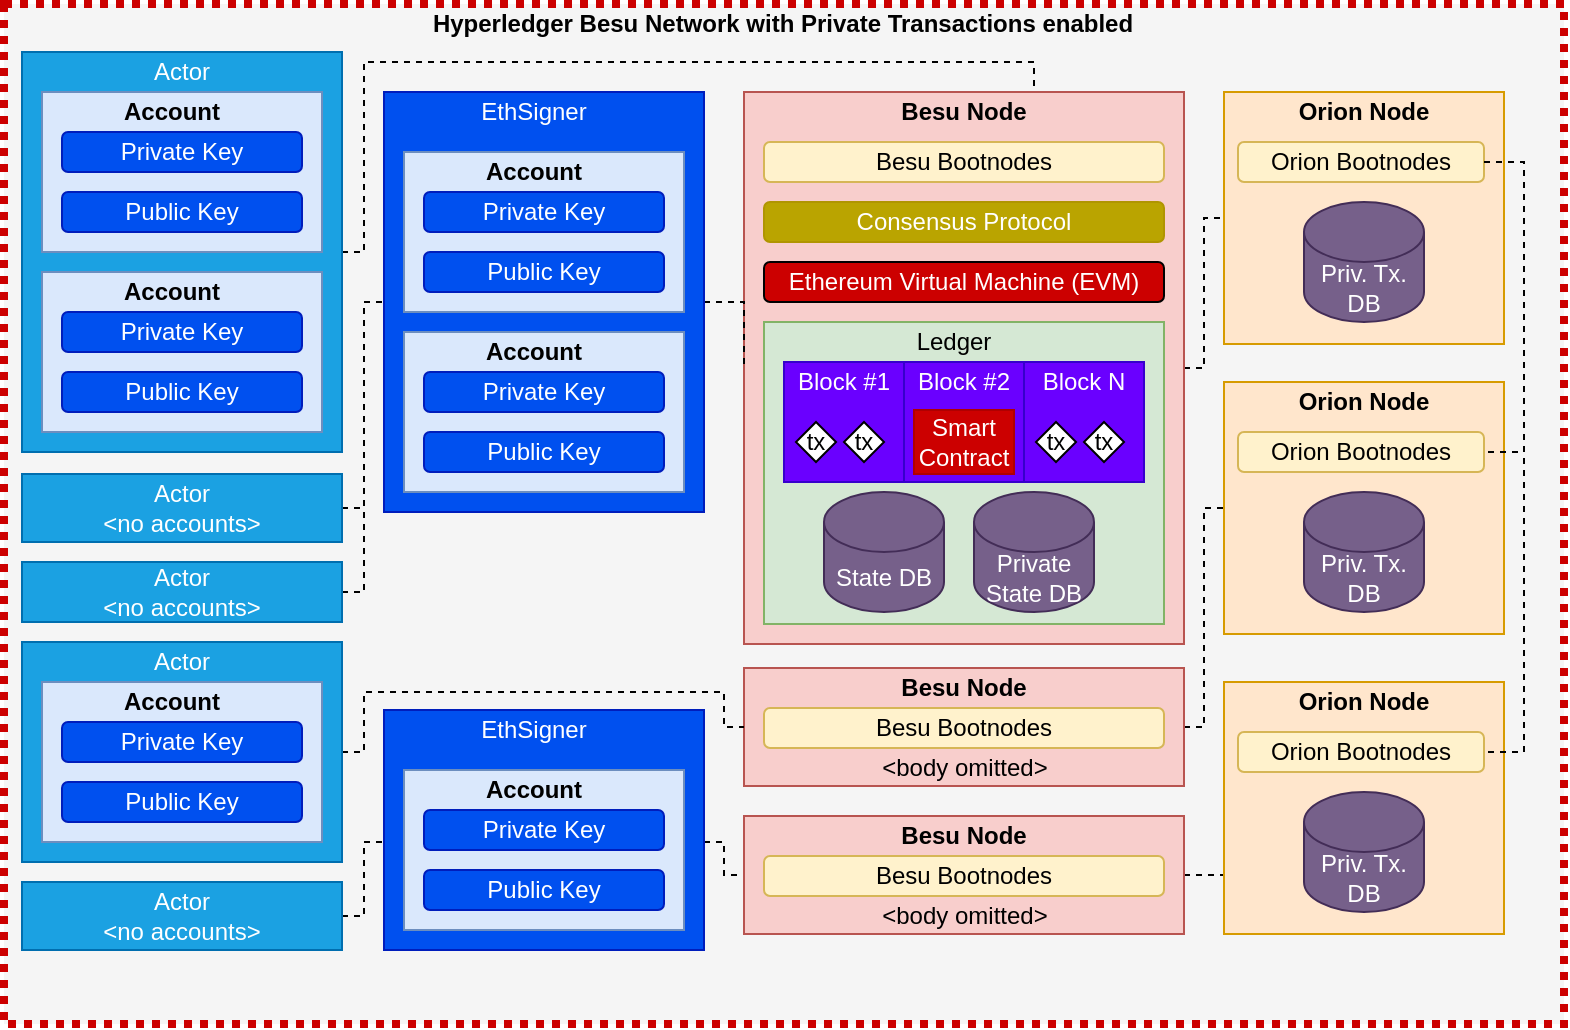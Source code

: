 <mxfile version="14.5.8" type="device"><diagram id="1iIsHDC1n6cO9d9OJF4M" name="Page-1"><mxGraphModel dx="2062" dy="1052" grid="1" gridSize="10" guides="1" tooltips="1" connect="1" arrows="1" fold="1" page="1" pageScale="1" pageWidth="827" pageHeight="1169" math="0" shadow="0"><root><mxCell id="0"/><mxCell id="1" parent="0"/><mxCell id="bM6vHpv_QqAbAmy8Z_Vk-1" value="" style="rounded=0;whiteSpace=wrap;html=1;dashed=1;strokeWidth=4;dashPattern=1 1;fillColor=#f5f5f5;fontColor=#333333;strokeColor=#CC0000;" parent="1" vertex="1"><mxGeometry x="10" y="10" width="780" height="510" as="geometry"/></mxCell><mxCell id="tVMpxcpbnc66N_e7Vq-O-52" style="edgeStyle=orthogonalEdgeStyle;rounded=0;orthogonalLoop=1;jettySize=auto;html=1;exitX=1;exitY=0.5;exitDx=0;exitDy=0;entryX=0.5;entryY=0;entryDx=0;entryDy=0;dashed=1;endArrow=none;endFill=0;fontColor=#FFFFFF;" parent="1" source="tVMpxcpbnc66N_e7Vq-O-42" target="tVMpxcpbnc66N_e7Vq-O-3" edge="1"><mxGeometry relative="1" as="geometry"><Array as="points"><mxPoint x="190" y="134"/><mxPoint x="190" y="39"/><mxPoint x="525" y="39"/></Array></mxGeometry></mxCell><mxCell id="tVMpxcpbnc66N_e7Vq-O-42" value="" style="rounded=0;whiteSpace=wrap;html=1;fillColor=#1ba1e2;fontColor=#ffffff;strokeColor=#006EAF;" parent="1" vertex="1"><mxGeometry x="19" y="34" width="160" height="200" as="geometry"/></mxCell><mxCell id="3U4x7kNL2ZgQVmP4I1iR-16" style="edgeStyle=orthogonalEdgeStyle;rounded=0;orthogonalLoop=1;jettySize=auto;html=1;exitX=1;exitY=0.5;exitDx=0;exitDy=0;entryX=0;entryY=0.5;entryDx=0;entryDy=0;dashed=1;endArrow=none;endFill=0;" edge="1" parent="1" source="tVMpxcpbnc66N_e7Vq-O-2" target="3U4x7kNL2ZgQVmP4I1iR-2"><mxGeometry relative="1" as="geometry"><Array as="points"><mxPoint x="610" y="192"/><mxPoint x="610" y="117"/></Array></mxGeometry></mxCell><mxCell id="tVMpxcpbnc66N_e7Vq-O-2" value="" style="rounded=0;whiteSpace=wrap;html=1;fillColor=#f8cecc;strokeColor=#b85450;" parent="1" vertex="1"><mxGeometry x="380" y="54" width="220" height="276" as="geometry"/></mxCell><mxCell id="lpmExCL0M7urMwo887Dc-1" value="" style="rounded=0;whiteSpace=wrap;html=1;fillColor=#d5e8d4;strokeColor=#82b366;" parent="1" vertex="1"><mxGeometry x="390" y="169" width="200" height="151" as="geometry"/></mxCell><mxCell id="lpmExCL0M7urMwo887Dc-2" value="Ledger" style="text;html=1;strokeColor=none;fillColor=none;align=center;verticalAlign=middle;whiteSpace=wrap;rounded=0;" parent="1" vertex="1"><mxGeometry x="390" y="169" width="190" height="20" as="geometry"/></mxCell><mxCell id="lpmExCL0M7urMwo887Dc-3" value="" style="rounded=0;whiteSpace=wrap;html=1;fillColor=#6a00ff;strokeColor=#3700CC;fontColor=#ffffff;" parent="1" vertex="1"><mxGeometry x="400" y="189" width="60" height="60" as="geometry"/></mxCell><mxCell id="lpmExCL0M7urMwo887Dc-4" value="Block #1" style="text;html=1;strokeColor=none;fillColor=none;align=center;verticalAlign=middle;whiteSpace=wrap;rounded=0;fontColor=#FFFFFF;" parent="1" vertex="1"><mxGeometry x="400" y="189" width="60" height="20" as="geometry"/></mxCell><mxCell id="lpmExCL0M7urMwo887Dc-5" value="tx" style="rhombus;whiteSpace=wrap;html=1;" parent="1" vertex="1"><mxGeometry x="406" y="219" width="20" height="20" as="geometry"/></mxCell><mxCell id="lpmExCL0M7urMwo887Dc-6" value="tx" style="rhombus;whiteSpace=wrap;html=1;" parent="1" vertex="1"><mxGeometry x="430" y="219" width="20" height="20" as="geometry"/></mxCell><mxCell id="lpmExCL0M7urMwo887Dc-7" value="" style="rounded=0;whiteSpace=wrap;html=1;fillColor=#6a00ff;strokeColor=#3700CC;fontColor=#ffffff;" parent="1" vertex="1"><mxGeometry x="460" y="189" width="60" height="60" as="geometry"/></mxCell><mxCell id="lpmExCL0M7urMwo887Dc-8" value="Block #2" style="text;html=1;strokeColor=none;fillColor=none;align=center;verticalAlign=middle;whiteSpace=wrap;rounded=0;fontColor=#FFFFFF;" parent="1" vertex="1"><mxGeometry x="460" y="189" width="60" height="20" as="geometry"/></mxCell><mxCell id="lpmExCL0M7urMwo887Dc-11" value="" style="rounded=0;whiteSpace=wrap;html=1;fillColor=#6a00ff;strokeColor=#3700CC;fontColor=#ffffff;" parent="1" vertex="1"><mxGeometry x="520" y="189" width="60" height="60" as="geometry"/></mxCell><mxCell id="lpmExCL0M7urMwo887Dc-12" value="Block N" style="text;html=1;strokeColor=none;fillColor=none;align=center;verticalAlign=middle;whiteSpace=wrap;rounded=0;fontColor=#FFFFFF;" parent="1" vertex="1"><mxGeometry x="520" y="189" width="60" height="20" as="geometry"/></mxCell><mxCell id="lpmExCL0M7urMwo887Dc-13" value="tx" style="rhombus;whiteSpace=wrap;html=1;" parent="1" vertex="1"><mxGeometry x="526" y="219" width="20" height="20" as="geometry"/></mxCell><mxCell id="lpmExCL0M7urMwo887Dc-14" value="tx" style="rhombus;whiteSpace=wrap;html=1;" parent="1" vertex="1"><mxGeometry x="550" y="219" width="20" height="20" as="geometry"/></mxCell><mxCell id="lpmExCL0M7urMwo887Dc-16" value="State DB" style="shape=cylinder3;whiteSpace=wrap;html=1;boundedLbl=1;backgroundOutline=1;size=15;fillColor=#76608a;strokeColor=#432D57;fontColor=#ffffff;" parent="1" vertex="1"><mxGeometry x="420" y="254" width="60" height="60" as="geometry"/></mxCell><mxCell id="tVMpxcpbnc66N_e7Vq-O-1" value="Smart Contract" style="rounded=0;whiteSpace=wrap;html=1;fontColor=#ffffff;fillColor=#CC0000;strokeColor=#B00000;" parent="1" vertex="1"><mxGeometry x="465" y="213" width="50" height="32" as="geometry"/></mxCell><mxCell id="tVMpxcpbnc66N_e7Vq-O-3" value="Besu Node" style="text;html=1;strokeColor=none;fillColor=none;align=center;verticalAlign=middle;whiteSpace=wrap;rounded=0;fontStyle=1" parent="1" vertex="1"><mxGeometry x="390" y="54" width="200" height="20" as="geometry"/></mxCell><mxCell id="tVMpxcpbnc66N_e7Vq-O-29" style="edgeStyle=orthogonalEdgeStyle;rounded=0;orthogonalLoop=1;jettySize=auto;html=1;exitX=1;exitY=0.5;exitDx=0;exitDy=0;entryX=0;entryY=0.5;entryDx=0;entryDy=0;fontColor=#FFFFFF;dashed=1;endArrow=none;endFill=0;" parent="1" source="tVMpxcpbnc66N_e7Vq-O-11" target="tVMpxcpbnc66N_e7Vq-O-2" edge="1"><mxGeometry relative="1" as="geometry"/></mxCell><mxCell id="tVMpxcpbnc66N_e7Vq-O-11" value="" style="rounded=0;whiteSpace=wrap;html=1;fillColor=#0050ef;strokeColor=#001DBC;fontColor=#ffffff;" parent="1" vertex="1"><mxGeometry x="200" y="54" width="160" height="210" as="geometry"/></mxCell><mxCell id="tVMpxcpbnc66N_e7Vq-O-12" value="Ethereum Virtual Machine (EVM)" style="rounded=1;whiteSpace=wrap;html=1;fillColor=#CC0000;fontColor=#FFFFFF;" parent="1" vertex="1"><mxGeometry x="390" y="139" width="200" height="20" as="geometry"/></mxCell><mxCell id="tVMpxcpbnc66N_e7Vq-O-13" value="Consensus Protocol" style="rounded=1;whiteSpace=wrap;html=1;strokeColor=#B09500;fontColor=#ffffff;fillColor=#BAA400;" parent="1" vertex="1"><mxGeometry x="390" y="109" width="200" height="20" as="geometry"/></mxCell><mxCell id="tVMpxcpbnc66N_e7Vq-O-35" style="edgeStyle=orthogonalEdgeStyle;rounded=0;orthogonalLoop=1;jettySize=auto;html=1;exitX=1;exitY=0.5;exitDx=0;exitDy=0;entryX=0;entryY=0.5;entryDx=0;entryDy=0;dashed=1;endArrow=none;endFill=0;fontColor=#FFFFFF;" parent="1" source="tVMpxcpbnc66N_e7Vq-O-19" target="tVMpxcpbnc66N_e7Vq-O-11" edge="1"><mxGeometry relative="1" as="geometry"><Array as="points"><mxPoint x="190" y="262"/><mxPoint x="190" y="159"/></Array></mxGeometry></mxCell><mxCell id="tVMpxcpbnc66N_e7Vq-O-19" value="Actor&lt;br&gt;&amp;lt;no accounts&amp;gt;" style="rounded=0;whiteSpace=wrap;html=1;fillColor=#1ba1e2;strokeColor=#006EAF;fontColor=#ffffff;" parent="1" vertex="1"><mxGeometry x="19" y="245" width="160" height="34" as="geometry"/></mxCell><mxCell id="tVMpxcpbnc66N_e7Vq-O-20" value="" style="rounded=0;whiteSpace=wrap;html=1;fillColor=#dae8fc;strokeColor=#6c8ebf;" parent="1" vertex="1"><mxGeometry x="210" y="174" width="140" height="80" as="geometry"/></mxCell><mxCell id="tVMpxcpbnc66N_e7Vq-O-21" value="Public Key" style="rounded=1;whiteSpace=wrap;html=1;fillColor=#0050ef;strokeColor=#001DBC;fontColor=#ffffff;" parent="1" vertex="1"><mxGeometry x="220" y="224" width="120" height="20" as="geometry"/></mxCell><mxCell id="tVMpxcpbnc66N_e7Vq-O-22" value="Private Key" style="rounded=1;whiteSpace=wrap;html=1;fillColor=#0050ef;strokeColor=#001DBC;fontColor=#ffffff;" parent="1" vertex="1"><mxGeometry x="220" y="194" width="120" height="20" as="geometry"/></mxCell><mxCell id="tVMpxcpbnc66N_e7Vq-O-23" value="Account" style="text;html=1;strokeColor=none;fillColor=none;align=center;verticalAlign=middle;whiteSpace=wrap;rounded=0;fontStyle=1" parent="1" vertex="1"><mxGeometry x="210" y="174" width="130" height="20" as="geometry"/></mxCell><mxCell id="tVMpxcpbnc66N_e7Vq-O-24" value="" style="rounded=0;whiteSpace=wrap;html=1;fillColor=#dae8fc;strokeColor=#6c8ebf;" parent="1" vertex="1"><mxGeometry x="210" y="84" width="140" height="80" as="geometry"/></mxCell><mxCell id="tVMpxcpbnc66N_e7Vq-O-25" value="Public Key" style="rounded=1;whiteSpace=wrap;html=1;fillColor=#0050ef;strokeColor=#001DBC;fontColor=#ffffff;" parent="1" vertex="1"><mxGeometry x="220" y="134" width="120" height="20" as="geometry"/></mxCell><mxCell id="tVMpxcpbnc66N_e7Vq-O-26" value="Private Key" style="rounded=1;whiteSpace=wrap;html=1;fillColor=#0050ef;strokeColor=#001DBC;fontColor=#ffffff;" parent="1" vertex="1"><mxGeometry x="220" y="104" width="120" height="20" as="geometry"/></mxCell><mxCell id="tVMpxcpbnc66N_e7Vq-O-27" value="Account" style="text;html=1;strokeColor=none;fillColor=none;align=center;verticalAlign=middle;whiteSpace=wrap;rounded=0;fontStyle=1" parent="1" vertex="1"><mxGeometry x="210" y="84" width="130" height="20" as="geometry"/></mxCell><mxCell id="tVMpxcpbnc66N_e7Vq-O-28" value="&lt;font&gt;EthSigner&lt;/font&gt;" style="text;html=1;align=center;verticalAlign=middle;whiteSpace=wrap;rounded=0;fontColor=#FFFFFF;" parent="1" vertex="1"><mxGeometry x="200" y="54" width="150" height="20" as="geometry"/></mxCell><mxCell id="tVMpxcpbnc66N_e7Vq-O-50" style="edgeStyle=orthogonalEdgeStyle;rounded=0;orthogonalLoop=1;jettySize=auto;html=1;exitX=1;exitY=0.5;exitDx=0;exitDy=0;dashed=1;endArrow=none;endFill=0;fontColor=#FFFFFF;entryX=0;entryY=0.5;entryDx=0;entryDy=0;" parent="1" source="tVMpxcpbnc66N_e7Vq-O-31" target="tVMpxcpbnc66N_e7Vq-O-11" edge="1"><mxGeometry relative="1" as="geometry"><mxPoint x="209" y="285" as="targetPoint"/><Array as="points"><mxPoint x="190" y="304"/><mxPoint x="190" y="159"/></Array></mxGeometry></mxCell><mxCell id="tVMpxcpbnc66N_e7Vq-O-31" value="Actor&lt;br&gt;&amp;lt;no accounts&amp;gt;" style="rounded=0;whiteSpace=wrap;html=1;fillColor=#1ba1e2;strokeColor=#006EAF;fontColor=#ffffff;" parent="1" vertex="1"><mxGeometry x="19" y="289" width="160" height="30" as="geometry"/></mxCell><mxCell id="tVMpxcpbnc66N_e7Vq-O-38" value="" style="rounded=0;whiteSpace=wrap;html=1;fillColor=#dae8fc;strokeColor=#6c8ebf;" parent="1" vertex="1"><mxGeometry x="29" y="54" width="140" height="80" as="geometry"/></mxCell><mxCell id="tVMpxcpbnc66N_e7Vq-O-39" value="Public Key" style="rounded=1;whiteSpace=wrap;html=1;fillColor=#0050ef;strokeColor=#001DBC;fontColor=#ffffff;" parent="1" vertex="1"><mxGeometry x="39" y="104" width="120" height="20" as="geometry"/></mxCell><mxCell id="tVMpxcpbnc66N_e7Vq-O-40" value="Private Key" style="rounded=1;whiteSpace=wrap;html=1;fillColor=#0050ef;strokeColor=#001DBC;fontColor=#ffffff;" parent="1" vertex="1"><mxGeometry x="39" y="74" width="120" height="20" as="geometry"/></mxCell><mxCell id="tVMpxcpbnc66N_e7Vq-O-41" value="Account" style="text;html=1;strokeColor=none;fillColor=none;align=center;verticalAlign=middle;whiteSpace=wrap;rounded=0;fontStyle=1" parent="1" vertex="1"><mxGeometry x="29" y="54" width="130" height="20" as="geometry"/></mxCell><mxCell id="tVMpxcpbnc66N_e7Vq-O-43" value="Actor" style="text;html=1;strokeColor=none;fillColor=none;align=center;verticalAlign=middle;whiteSpace=wrap;rounded=0;fontColor=#FFFFFF;" parent="1" vertex="1"><mxGeometry x="19" y="34" width="160" height="20" as="geometry"/></mxCell><mxCell id="tVMpxcpbnc66N_e7Vq-O-44" value="" style="rounded=0;whiteSpace=wrap;html=1;fillColor=#dae8fc;strokeColor=#6c8ebf;" parent="1" vertex="1"><mxGeometry x="29" y="144" width="140" height="80" as="geometry"/></mxCell><mxCell id="tVMpxcpbnc66N_e7Vq-O-45" value="Public Key" style="rounded=1;whiteSpace=wrap;html=1;fillColor=#0050ef;strokeColor=#001DBC;fontColor=#ffffff;" parent="1" vertex="1"><mxGeometry x="39" y="194" width="120" height="20" as="geometry"/></mxCell><mxCell id="tVMpxcpbnc66N_e7Vq-O-46" value="Private Key" style="rounded=1;whiteSpace=wrap;html=1;fillColor=#0050ef;strokeColor=#001DBC;fontColor=#ffffff;" parent="1" vertex="1"><mxGeometry x="39" y="164" width="120" height="20" as="geometry"/></mxCell><mxCell id="tVMpxcpbnc66N_e7Vq-O-47" value="Account" style="text;html=1;strokeColor=none;fillColor=none;align=center;verticalAlign=middle;whiteSpace=wrap;rounded=0;fontStyle=1" parent="1" vertex="1"><mxGeometry x="29" y="144" width="130" height="20" as="geometry"/></mxCell><mxCell id="tVMpxcpbnc66N_e7Vq-O-71" value="Besu Bootnodes" style="rounded=1;whiteSpace=wrap;html=1;fillColor=#fff2cc;strokeColor=#d6b656;" parent="1" vertex="1"><mxGeometry x="390" y="79" width="200" height="20" as="geometry"/></mxCell><mxCell id="3U4x7kNL2ZgQVmP4I1iR-15" style="edgeStyle=orthogonalEdgeStyle;rounded=0;orthogonalLoop=1;jettySize=auto;html=1;exitX=1;exitY=0.5;exitDx=0;exitDy=0;entryX=0;entryY=0.5;entryDx=0;entryDy=0;dashed=1;endArrow=none;endFill=0;" edge="1" parent="1" source="tVMpxcpbnc66N_e7Vq-O-72" target="3U4x7kNL2ZgQVmP4I1iR-6"><mxGeometry relative="1" as="geometry"><Array as="points"><mxPoint x="610" y="372"/><mxPoint x="610" y="262"/></Array></mxGeometry></mxCell><mxCell id="tVMpxcpbnc66N_e7Vq-O-72" value="" style="rounded=0;whiteSpace=wrap;html=1;fillColor=#f8cecc;strokeColor=#b85450;" parent="1" vertex="1"><mxGeometry x="380" y="342" width="220" height="59" as="geometry"/></mxCell><mxCell id="tVMpxcpbnc66N_e7Vq-O-87" value="Besu Node" style="text;html=1;strokeColor=none;fillColor=none;align=center;verticalAlign=middle;whiteSpace=wrap;rounded=0;fontStyle=1" parent="1" vertex="1"><mxGeometry x="390" y="342" width="200" height="20" as="geometry"/></mxCell><mxCell id="tVMpxcpbnc66N_e7Vq-O-112" style="edgeStyle=orthogonalEdgeStyle;rounded=0;orthogonalLoop=1;jettySize=auto;html=1;exitX=1;exitY=0.5;exitDx=0;exitDy=0;entryX=0;entryY=0.5;entryDx=0;entryDy=0;dashed=1;endArrow=none;endFill=0;fontColor=#FFFFFF;" parent="1" source="tVMpxcpbnc66N_e7Vq-O-102" target="tVMpxcpbnc66N_e7Vq-O-72" edge="1"><mxGeometry relative="1" as="geometry"><Array as="points"><mxPoint x="190" y="384"/><mxPoint x="190" y="354"/><mxPoint x="370" y="354"/><mxPoint x="370" y="372"/></Array></mxGeometry></mxCell><mxCell id="tVMpxcpbnc66N_e7Vq-O-102" value="" style="rounded=0;whiteSpace=wrap;html=1;fillColor=#1ba1e2;fontColor=#ffffff;strokeColor=#006EAF;" parent="1" vertex="1"><mxGeometry x="19" y="329" width="160" height="110" as="geometry"/></mxCell><mxCell id="tVMpxcpbnc66N_e7Vq-O-103" value="" style="rounded=0;whiteSpace=wrap;html=1;fillColor=#dae8fc;strokeColor=#6c8ebf;" parent="1" vertex="1"><mxGeometry x="29" y="349" width="140" height="80" as="geometry"/></mxCell><mxCell id="tVMpxcpbnc66N_e7Vq-O-104" value="Public Key" style="rounded=1;whiteSpace=wrap;html=1;fillColor=#0050ef;strokeColor=#001DBC;fontColor=#ffffff;" parent="1" vertex="1"><mxGeometry x="39" y="399" width="120" height="20" as="geometry"/></mxCell><mxCell id="tVMpxcpbnc66N_e7Vq-O-105" value="Private Key" style="rounded=1;whiteSpace=wrap;html=1;fillColor=#0050ef;strokeColor=#001DBC;fontColor=#ffffff;" parent="1" vertex="1"><mxGeometry x="39" y="369" width="120" height="20" as="geometry"/></mxCell><mxCell id="tVMpxcpbnc66N_e7Vq-O-106" value="Account" style="text;html=1;strokeColor=none;fillColor=none;align=center;verticalAlign=middle;whiteSpace=wrap;rounded=0;fontStyle=1" parent="1" vertex="1"><mxGeometry x="29" y="349" width="130" height="20" as="geometry"/></mxCell><mxCell id="tVMpxcpbnc66N_e7Vq-O-107" value="Actor" style="text;html=1;strokeColor=none;fillColor=none;align=center;verticalAlign=middle;whiteSpace=wrap;rounded=0;fontColor=#FFFFFF;" parent="1" vertex="1"><mxGeometry x="19" y="329" width="160" height="20" as="geometry"/></mxCell><mxCell id="tVMpxcpbnc66N_e7Vq-O-124" style="edgeStyle=orthogonalEdgeStyle;rounded=0;orthogonalLoop=1;jettySize=auto;html=1;exitX=1;exitY=0.5;exitDx=0;exitDy=0;entryX=0;entryY=0.5;entryDx=0;entryDy=0;dashed=1;endArrow=none;endFill=0;fontColor=#FFFFFF;" parent="1" source="tVMpxcpbnc66N_e7Vq-O-113" target="tVMpxcpbnc66N_e7Vq-O-114" edge="1"><mxGeometry relative="1" as="geometry"><Array as="points"><mxPoint x="190" y="466"/><mxPoint x="190" y="429"/></Array></mxGeometry></mxCell><mxCell id="tVMpxcpbnc66N_e7Vq-O-113" value="Actor&lt;br&gt;&amp;lt;no accounts&amp;gt;" style="rounded=0;whiteSpace=wrap;html=1;fillColor=#1ba1e2;strokeColor=#006EAF;fontColor=#ffffff;" parent="1" vertex="1"><mxGeometry x="19" y="449" width="160" height="34" as="geometry"/></mxCell><mxCell id="tVMpxcpbnc66N_e7Vq-O-125" style="edgeStyle=orthogonalEdgeStyle;rounded=0;orthogonalLoop=1;jettySize=auto;html=1;exitX=1;exitY=0.5;exitDx=0;exitDy=0;entryX=0;entryY=0.5;entryDx=0;entryDy=0;dashed=1;endArrow=none;endFill=0;fontColor=#FFFFFF;" parent="1" source="tVMpxcpbnc66N_e7Vq-O-114" target="tVMpxcpbnc66N_e7Vq-O-128" edge="1"><mxGeometry relative="1" as="geometry"><mxPoint x="428.5" y="366" as="targetPoint"/><Array as="points"><mxPoint x="370" y="429"/><mxPoint x="370" y="446"/></Array></mxGeometry></mxCell><mxCell id="tVMpxcpbnc66N_e7Vq-O-114" value="" style="rounded=0;whiteSpace=wrap;html=1;fillColor=#0050ef;strokeColor=#001DBC;fontColor=#ffffff;" parent="1" vertex="1"><mxGeometry x="200" y="363" width="160" height="120" as="geometry"/></mxCell><mxCell id="tVMpxcpbnc66N_e7Vq-O-119" value="" style="rounded=0;whiteSpace=wrap;html=1;fillColor=#dae8fc;strokeColor=#6c8ebf;" parent="1" vertex="1"><mxGeometry x="210" y="393" width="140" height="80" as="geometry"/></mxCell><mxCell id="tVMpxcpbnc66N_e7Vq-O-120" value="Public Key" style="rounded=1;whiteSpace=wrap;html=1;fillColor=#0050ef;strokeColor=#001DBC;fontColor=#ffffff;" parent="1" vertex="1"><mxGeometry x="220" y="443" width="120" height="20" as="geometry"/></mxCell><mxCell id="tVMpxcpbnc66N_e7Vq-O-121" value="Private Key" style="rounded=1;whiteSpace=wrap;html=1;fillColor=#0050ef;strokeColor=#001DBC;fontColor=#ffffff;" parent="1" vertex="1"><mxGeometry x="220" y="413" width="120" height="20" as="geometry"/></mxCell><mxCell id="tVMpxcpbnc66N_e7Vq-O-122" value="Account" style="text;html=1;strokeColor=none;fillColor=none;align=center;verticalAlign=middle;whiteSpace=wrap;rounded=0;fontStyle=1" parent="1" vertex="1"><mxGeometry x="210" y="393" width="130" height="20" as="geometry"/></mxCell><mxCell id="tVMpxcpbnc66N_e7Vq-O-123" value="&lt;font&gt;EthSigner&lt;/font&gt;" style="text;html=1;align=center;verticalAlign=middle;whiteSpace=wrap;rounded=0;fontColor=#FFFFFF;" parent="1" vertex="1"><mxGeometry x="200" y="363" width="150" height="20" as="geometry"/></mxCell><mxCell id="tVMpxcpbnc66N_e7Vq-O-126" value="Besu Bootnodes" style="rounded=1;whiteSpace=wrap;html=1;fillColor=#fff2cc;strokeColor=#d6b656;" parent="1" vertex="1"><mxGeometry x="390" y="362" width="200" height="20" as="geometry"/></mxCell><mxCell id="tVMpxcpbnc66N_e7Vq-O-127" value="&lt;span style=&quot;font-weight: normal&quot;&gt;&amp;lt;body omitted&amp;gt;&lt;/span&gt;" style="text;html=1;strokeColor=none;fillColor=none;align=center;verticalAlign=middle;whiteSpace=wrap;rounded=0;fontStyle=1" parent="1" vertex="1"><mxGeometry x="389.5" y="382" width="200.5" height="20" as="geometry"/></mxCell><mxCell id="3U4x7kNL2ZgQVmP4I1iR-14" style="edgeStyle=orthogonalEdgeStyle;rounded=0;orthogonalLoop=1;jettySize=auto;html=1;exitX=1;exitY=0.5;exitDx=0;exitDy=0;entryX=0;entryY=0.75;entryDx=0;entryDy=0;dashed=1;endArrow=none;endFill=0;" edge="1" parent="1" source="tVMpxcpbnc66N_e7Vq-O-128" target="3U4x7kNL2ZgQVmP4I1iR-10"><mxGeometry relative="1" as="geometry"/></mxCell><mxCell id="tVMpxcpbnc66N_e7Vq-O-128" value="" style="rounded=0;whiteSpace=wrap;html=1;fillColor=#f8cecc;strokeColor=#b85450;" parent="1" vertex="1"><mxGeometry x="380" y="416" width="220" height="59" as="geometry"/></mxCell><mxCell id="tVMpxcpbnc66N_e7Vq-O-129" value="Besu Node" style="text;html=1;strokeColor=none;fillColor=none;align=center;verticalAlign=middle;whiteSpace=wrap;rounded=0;fontStyle=1" parent="1" vertex="1"><mxGeometry x="390" y="416" width="200" height="20" as="geometry"/></mxCell><mxCell id="tVMpxcpbnc66N_e7Vq-O-130" value="Besu Bootnodes" style="rounded=1;whiteSpace=wrap;html=1;fillColor=#fff2cc;strokeColor=#d6b656;" parent="1" vertex="1"><mxGeometry x="390" y="436" width="200" height="20" as="geometry"/></mxCell><mxCell id="tVMpxcpbnc66N_e7Vq-O-131" value="&lt;span style=&quot;font-weight: normal&quot;&gt;&amp;lt;body omitted&amp;gt;&lt;/span&gt;" style="text;html=1;strokeColor=none;fillColor=none;align=center;verticalAlign=middle;whiteSpace=wrap;rounded=0;fontStyle=1" parent="1" vertex="1"><mxGeometry x="389.5" y="456" width="200.5" height="20" as="geometry"/></mxCell><mxCell id="bM6vHpv_QqAbAmy8Z_Vk-2" value="&lt;font color=&quot;#000000&quot;&gt;&lt;b&gt;Hyperledger Besu Network with Private Transactions enabled&lt;/b&gt;&lt;/font&gt;" style="text;html=1;strokeColor=none;fillColor=none;align=center;verticalAlign=middle;whiteSpace=wrap;rounded=0;fontColor=#FFFFFF;" parent="1" vertex="1"><mxGeometry x="19" y="10" width="761" height="20" as="geometry"/></mxCell><mxCell id="3U4x7kNL2ZgQVmP4I1iR-1" value="Private&lt;br&gt;State DB" style="shape=cylinder3;whiteSpace=wrap;html=1;boundedLbl=1;backgroundOutline=1;size=15;fillColor=#76608a;strokeColor=#432D57;fontColor=#ffffff;" vertex="1" parent="1"><mxGeometry x="495" y="254" width="60" height="60" as="geometry"/></mxCell><mxCell id="3U4x7kNL2ZgQVmP4I1iR-2" value="" style="rounded=0;whiteSpace=wrap;html=1;fillColor=#ffe6cc;strokeColor=#d79b00;" vertex="1" parent="1"><mxGeometry x="620" y="54" width="140" height="126" as="geometry"/></mxCell><mxCell id="3U4x7kNL2ZgQVmP4I1iR-3" value="Priv. Tx. DB" style="shape=cylinder3;whiteSpace=wrap;html=1;boundedLbl=1;backgroundOutline=1;size=15;fillColor=#76608a;strokeColor=#432D57;fontColor=#ffffff;" vertex="1" parent="1"><mxGeometry x="660" y="109" width="60" height="60" as="geometry"/></mxCell><mxCell id="3U4x7kNL2ZgQVmP4I1iR-4" value="Orion Bootnodes" style="rounded=1;whiteSpace=wrap;html=1;fillColor=#fff2cc;strokeColor=#d6b656;" vertex="1" parent="1"><mxGeometry x="627" y="79" width="123" height="20" as="geometry"/></mxCell><mxCell id="3U4x7kNL2ZgQVmP4I1iR-5" value="Orion Node" style="text;html=1;strokeColor=none;fillColor=none;align=center;verticalAlign=middle;whiteSpace=wrap;rounded=0;fontStyle=1" vertex="1" parent="1"><mxGeometry x="630" y="54" width="120" height="20" as="geometry"/></mxCell><mxCell id="3U4x7kNL2ZgQVmP4I1iR-6" value="" style="rounded=0;whiteSpace=wrap;html=1;fillColor=#ffe6cc;strokeColor=#d79b00;" vertex="1" parent="1"><mxGeometry x="620" y="199" width="140" height="126" as="geometry"/></mxCell><mxCell id="3U4x7kNL2ZgQVmP4I1iR-7" value="Priv. Tx. DB" style="shape=cylinder3;whiteSpace=wrap;html=1;boundedLbl=1;backgroundOutline=1;size=15;fillColor=#76608a;strokeColor=#432D57;fontColor=#ffffff;" vertex="1" parent="1"><mxGeometry x="660" y="254" width="60" height="60" as="geometry"/></mxCell><mxCell id="3U4x7kNL2ZgQVmP4I1iR-8" value="Orion Bootnodes" style="rounded=1;whiteSpace=wrap;html=1;fillColor=#fff2cc;strokeColor=#d6b656;" vertex="1" parent="1"><mxGeometry x="627" y="224" width="123" height="20" as="geometry"/></mxCell><mxCell id="3U4x7kNL2ZgQVmP4I1iR-9" value="Orion Node" style="text;html=1;strokeColor=none;fillColor=none;align=center;verticalAlign=middle;whiteSpace=wrap;rounded=0;fontStyle=1" vertex="1" parent="1"><mxGeometry x="630" y="199" width="120" height="20" as="geometry"/></mxCell><mxCell id="3U4x7kNL2ZgQVmP4I1iR-10" value="" style="rounded=0;whiteSpace=wrap;html=1;fillColor=#ffe6cc;strokeColor=#d79b00;" vertex="1" parent="1"><mxGeometry x="620" y="349" width="140" height="126" as="geometry"/></mxCell><mxCell id="3U4x7kNL2ZgQVmP4I1iR-11" value="Priv. Tx. DB" style="shape=cylinder3;whiteSpace=wrap;html=1;boundedLbl=1;backgroundOutline=1;size=15;fillColor=#76608a;strokeColor=#432D57;fontColor=#ffffff;" vertex="1" parent="1"><mxGeometry x="660" y="404" width="60" height="60" as="geometry"/></mxCell><mxCell id="3U4x7kNL2ZgQVmP4I1iR-12" value="Orion Bootnodes" style="rounded=1;whiteSpace=wrap;html=1;fillColor=#fff2cc;strokeColor=#d6b656;" vertex="1" parent="1"><mxGeometry x="627" y="374" width="123" height="20" as="geometry"/></mxCell><mxCell id="3U4x7kNL2ZgQVmP4I1iR-13" value="Orion Node" style="text;html=1;strokeColor=none;fillColor=none;align=center;verticalAlign=middle;whiteSpace=wrap;rounded=0;fontStyle=1" vertex="1" parent="1"><mxGeometry x="630" y="349" width="120" height="20" as="geometry"/></mxCell><mxCell id="3U4x7kNL2ZgQVmP4I1iR-18" style="edgeStyle=orthogonalEdgeStyle;rounded=0;orthogonalLoop=1;jettySize=auto;html=1;exitX=1;exitY=0.5;exitDx=0;exitDy=0;entryX=1;entryY=0.5;entryDx=0;entryDy=0;dashed=1;endArrow=none;endFill=0;" edge="1" parent="1" source="3U4x7kNL2ZgQVmP4I1iR-4" target="3U4x7kNL2ZgQVmP4I1iR-12"><mxGeometry relative="1" as="geometry"/></mxCell><mxCell id="3U4x7kNL2ZgQVmP4I1iR-17" style="edgeStyle=orthogonalEdgeStyle;rounded=0;orthogonalLoop=1;jettySize=auto;html=1;exitX=1;exitY=0.5;exitDx=0;exitDy=0;entryX=1;entryY=0.5;entryDx=0;entryDy=0;dashed=1;endArrow=none;endFill=0;" edge="1" parent="1" source="3U4x7kNL2ZgQVmP4I1iR-4" target="3U4x7kNL2ZgQVmP4I1iR-8"><mxGeometry relative="1" as="geometry"/></mxCell></root></mxGraphModel></diagram></mxfile>